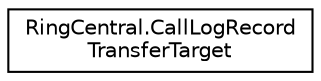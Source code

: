 digraph "Graphical Class Hierarchy"
{
 // LATEX_PDF_SIZE
  edge [fontname="Helvetica",fontsize="10",labelfontname="Helvetica",labelfontsize="10"];
  node [fontname="Helvetica",fontsize="10",shape=record];
  rankdir="LR";
  Node0 [label="RingCentral.CallLogRecord\lTransferTarget",height=0.2,width=0.4,color="black", fillcolor="white", style="filled",URL="$classRingCentral_1_1CallLogRecordTransferTarget.html",tooltip=" "];
}

